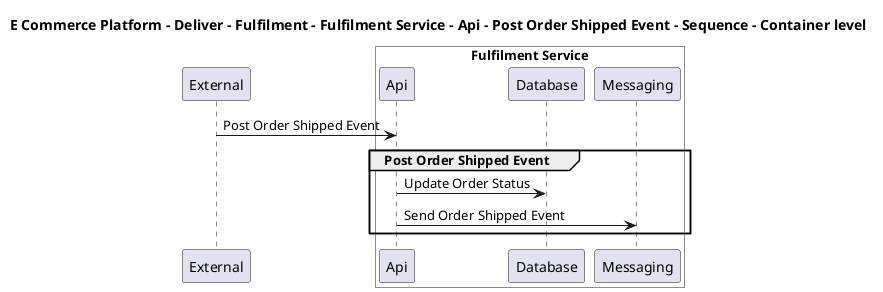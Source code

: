 @startuml

title E Commerce Platform - Deliver - Fulfilment - Fulfilment Service - Api - Post Order Shipped Event - Sequence - Container level

participant "External" as C4InterFlow.SoftwareSystems.ExternalSystem

box "Fulfilment Service" #White
    participant "Api" as ECommercePlatform.Deliver.Fulfilment.SoftwareSystems.FulfilmentService.Containers.Api
    participant "Database" as ECommercePlatform.Deliver.Fulfilment.SoftwareSystems.FulfilmentService.Containers.Database
    participant "Messaging" as ECommercePlatform.Deliver.Fulfilment.SoftwareSystems.FulfilmentService.Containers.Messaging
end box


C4InterFlow.SoftwareSystems.ExternalSystem -> ECommercePlatform.Deliver.Fulfilment.SoftwareSystems.FulfilmentService.Containers.Api : Post Order Shipped Event
group Post Order Shipped Event
ECommercePlatform.Deliver.Fulfilment.SoftwareSystems.FulfilmentService.Containers.Api -> ECommercePlatform.Deliver.Fulfilment.SoftwareSystems.FulfilmentService.Containers.Database : Update Order Status
ECommercePlatform.Deliver.Fulfilment.SoftwareSystems.FulfilmentService.Containers.Api -> ECommercePlatform.Deliver.Fulfilment.SoftwareSystems.FulfilmentService.Containers.Messaging : Send Order Shipped Event
end


@enduml
